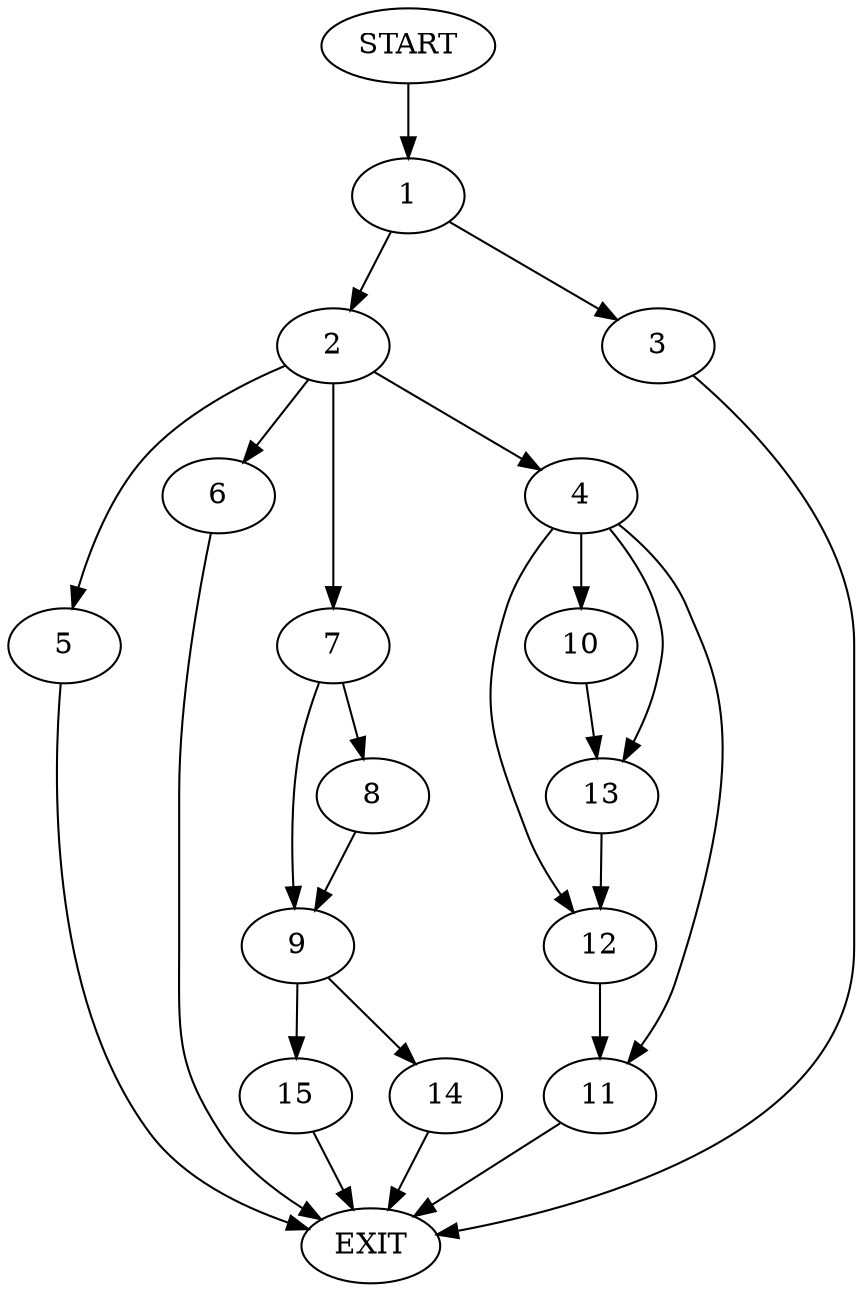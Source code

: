 digraph {
0 [label="START"]
16 [label="EXIT"]
0 -> 1
1 -> 2
1 -> 3
2 -> 4
2 -> 5
2 -> 6
2 -> 7
3 -> 16
7 -> 8
7 -> 9
4 -> 10
4 -> 11
4 -> 12
4 -> 13
5 -> 16
6 -> 16
8 -> 9
9 -> 14
9 -> 15
14 -> 16
15 -> 16
11 -> 16
13 -> 12
10 -> 13
12 -> 11
}

